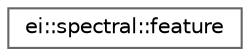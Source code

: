digraph "Graphical Class Hierarchy"
{
 // LATEX_PDF_SIZE
  bgcolor="transparent";
  edge [fontname=Helvetica,fontsize=10,labelfontname=Helvetica,labelfontsize=10];
  node [fontname=Helvetica,fontsize=10,shape=box,height=0.2,width=0.4];
  rankdir="LR";
  Node0 [id="Node000000",label="ei::spectral::feature",height=0.2,width=0.4,color="grey40", fillcolor="white", style="filled",URL="$classei_1_1spectral_1_1feature.html",tooltip=" "];
}
